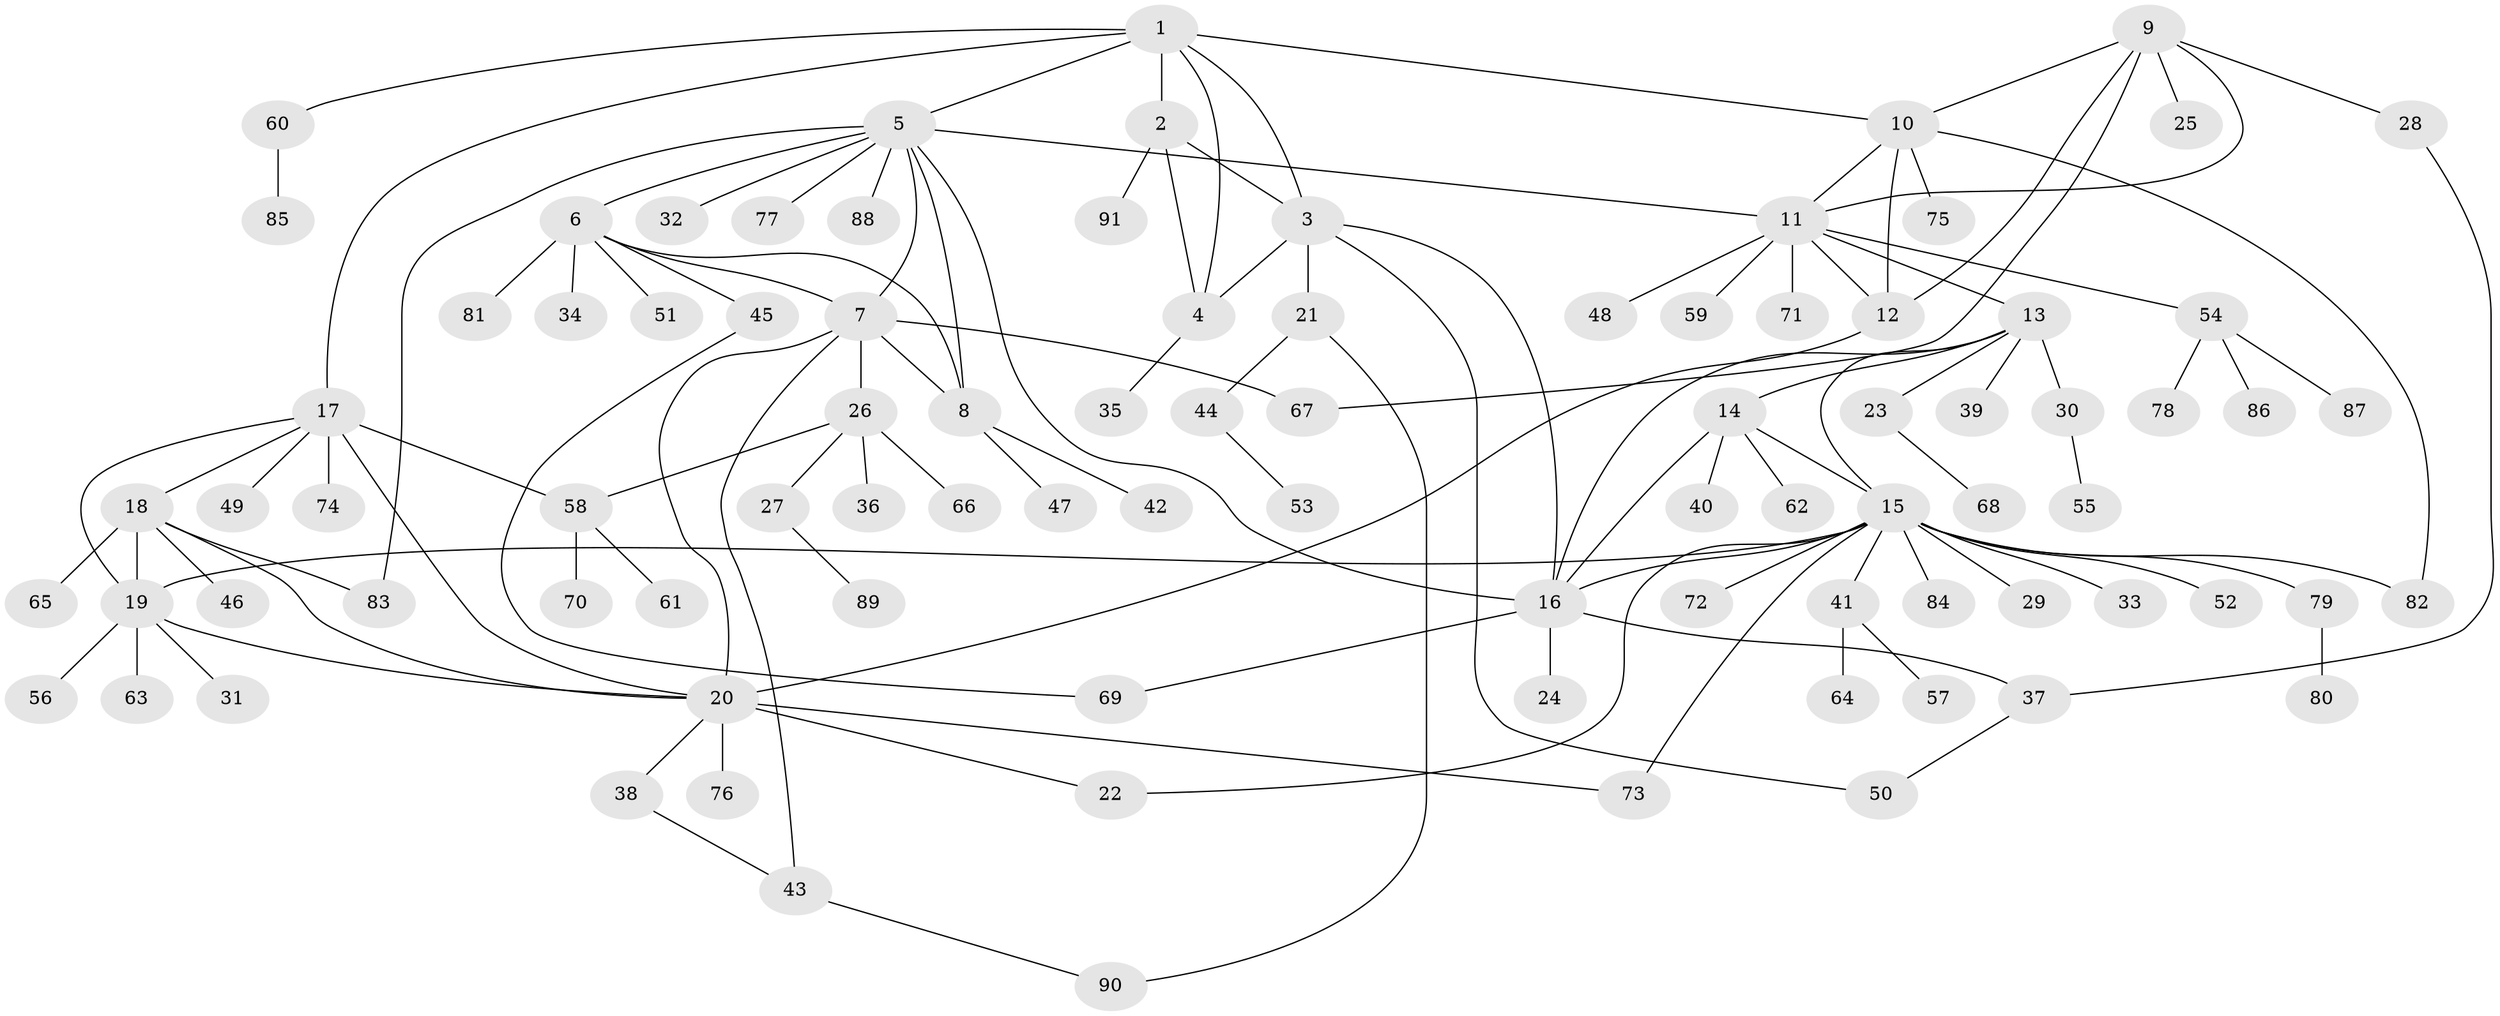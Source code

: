 // Generated by graph-tools (version 1.1) at 2025/56/03/09/25 04:56:09]
// undirected, 91 vertices, 122 edges
graph export_dot {
graph [start="1"]
  node [color=gray90,style=filled];
  1;
  2;
  3;
  4;
  5;
  6;
  7;
  8;
  9;
  10;
  11;
  12;
  13;
  14;
  15;
  16;
  17;
  18;
  19;
  20;
  21;
  22;
  23;
  24;
  25;
  26;
  27;
  28;
  29;
  30;
  31;
  32;
  33;
  34;
  35;
  36;
  37;
  38;
  39;
  40;
  41;
  42;
  43;
  44;
  45;
  46;
  47;
  48;
  49;
  50;
  51;
  52;
  53;
  54;
  55;
  56;
  57;
  58;
  59;
  60;
  61;
  62;
  63;
  64;
  65;
  66;
  67;
  68;
  69;
  70;
  71;
  72;
  73;
  74;
  75;
  76;
  77;
  78;
  79;
  80;
  81;
  82;
  83;
  84;
  85;
  86;
  87;
  88;
  89;
  90;
  91;
  1 -- 2;
  1 -- 3;
  1 -- 4;
  1 -- 5;
  1 -- 10;
  1 -- 17;
  1 -- 60;
  2 -- 3;
  2 -- 4;
  2 -- 91;
  3 -- 4;
  3 -- 16;
  3 -- 21;
  3 -- 50;
  4 -- 35;
  5 -- 6;
  5 -- 7;
  5 -- 8;
  5 -- 11;
  5 -- 16;
  5 -- 32;
  5 -- 77;
  5 -- 83;
  5 -- 88;
  6 -- 7;
  6 -- 8;
  6 -- 34;
  6 -- 45;
  6 -- 51;
  6 -- 81;
  7 -- 8;
  7 -- 20;
  7 -- 26;
  7 -- 43;
  7 -- 67;
  8 -- 42;
  8 -- 47;
  9 -- 10;
  9 -- 11;
  9 -- 12;
  9 -- 25;
  9 -- 28;
  9 -- 67;
  10 -- 11;
  10 -- 12;
  10 -- 75;
  10 -- 82;
  11 -- 12;
  11 -- 13;
  11 -- 48;
  11 -- 54;
  11 -- 59;
  11 -- 71;
  12 -- 20;
  13 -- 14;
  13 -- 15;
  13 -- 16;
  13 -- 23;
  13 -- 30;
  13 -- 39;
  14 -- 15;
  14 -- 16;
  14 -- 40;
  14 -- 62;
  15 -- 16;
  15 -- 19;
  15 -- 22;
  15 -- 29;
  15 -- 33;
  15 -- 41;
  15 -- 52;
  15 -- 72;
  15 -- 73;
  15 -- 79;
  15 -- 82;
  15 -- 84;
  16 -- 24;
  16 -- 37;
  16 -- 69;
  17 -- 18;
  17 -- 19;
  17 -- 20;
  17 -- 49;
  17 -- 58;
  17 -- 74;
  18 -- 19;
  18 -- 20;
  18 -- 46;
  18 -- 65;
  18 -- 83;
  19 -- 20;
  19 -- 31;
  19 -- 56;
  19 -- 63;
  20 -- 22;
  20 -- 38;
  20 -- 73;
  20 -- 76;
  21 -- 44;
  21 -- 90;
  23 -- 68;
  26 -- 27;
  26 -- 36;
  26 -- 58;
  26 -- 66;
  27 -- 89;
  28 -- 37;
  30 -- 55;
  37 -- 50;
  38 -- 43;
  41 -- 57;
  41 -- 64;
  43 -- 90;
  44 -- 53;
  45 -- 69;
  54 -- 78;
  54 -- 86;
  54 -- 87;
  58 -- 61;
  58 -- 70;
  60 -- 85;
  79 -- 80;
}
